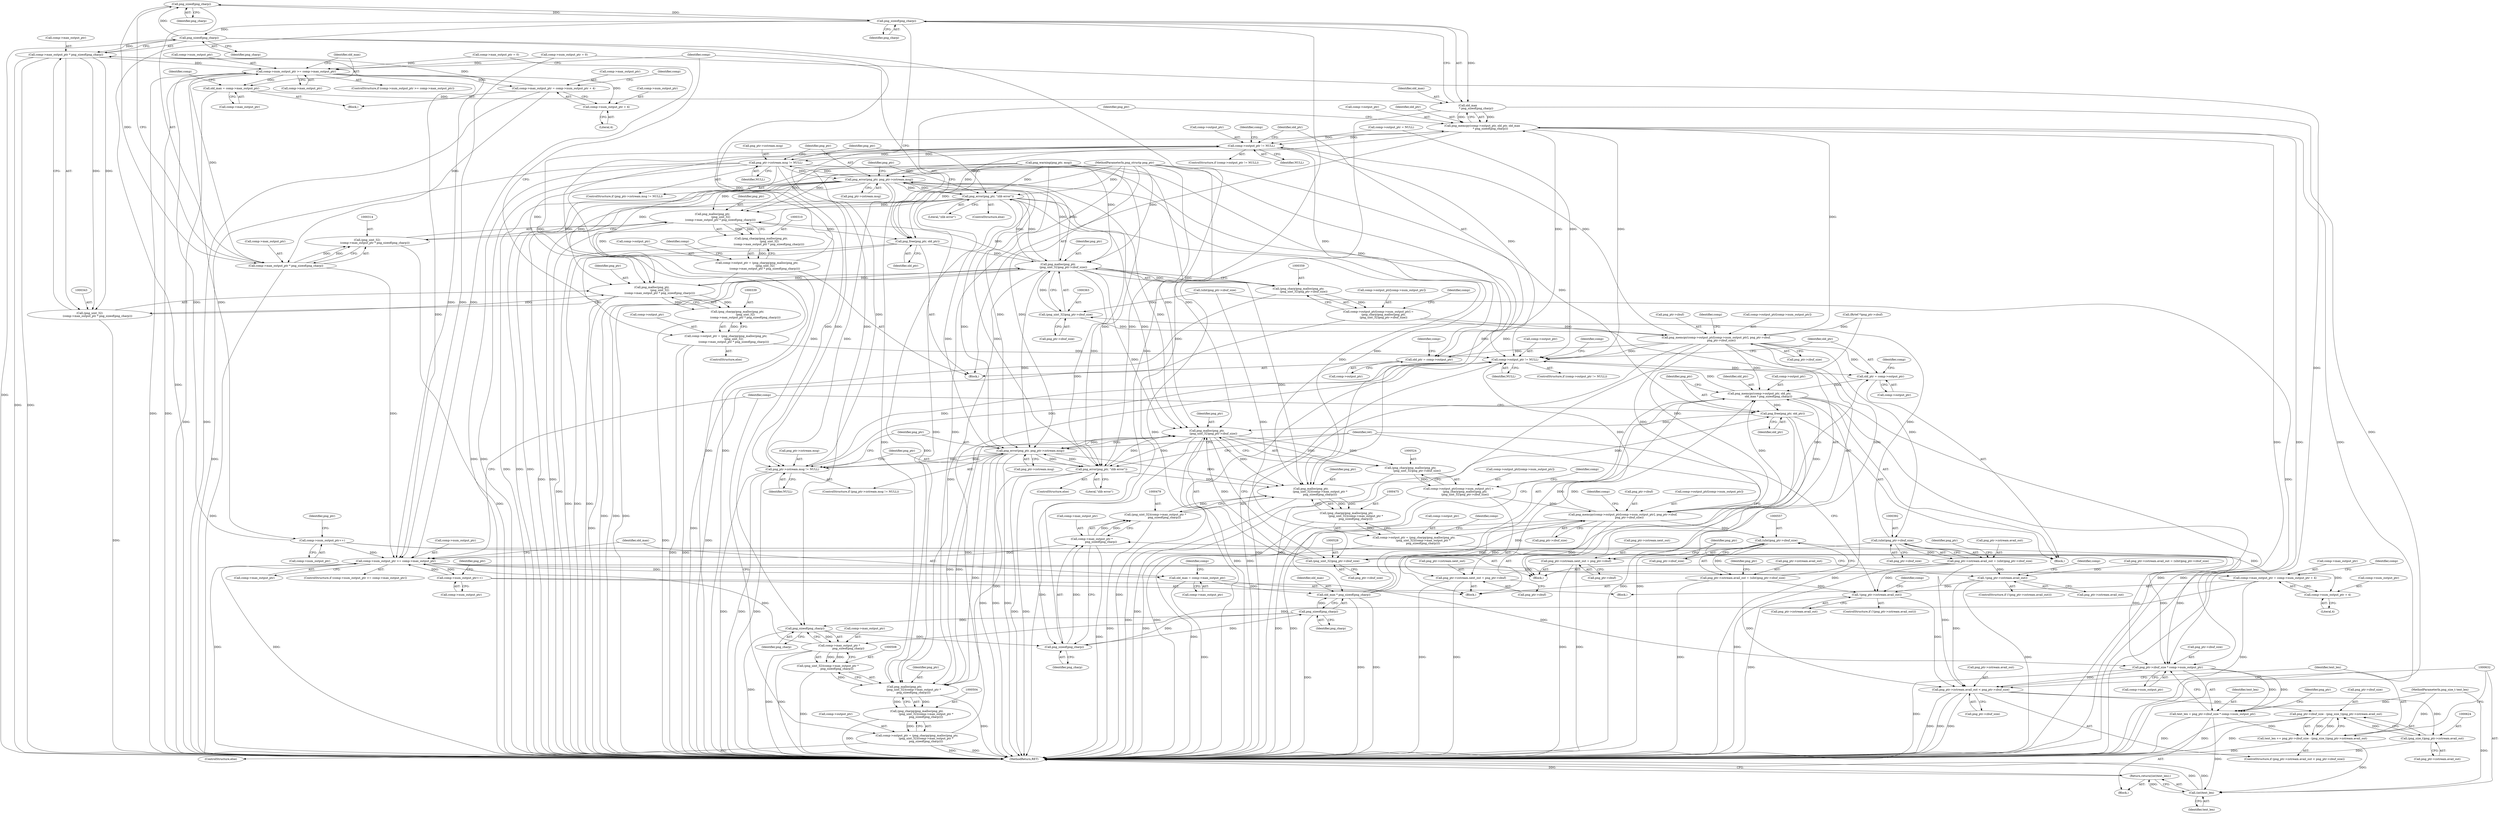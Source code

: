 digraph "0_Chrome_7f3d85b096f66870a15b37c2f40b219b2e292693_30@API" {
"1000319" [label="(Call,png_sizeof(png_charp))"];
"1000348" [label="(Call,png_sizeof(png_charp))"];
"1000328" [label="(Call,png_sizeof(png_charp))"];
"1000319" [label="(Call,png_sizeof(png_charp))"];
"1000315" [label="(Call,comp->max_output_ptr * png_sizeof(png_charp))"];
"1000269" [label="(Call,comp->num_output_ptr >= comp->max_output_ptr)"];
"1000278" [label="(Call,old_max = comp->max_output_ptr)"];
"1000326" [label="(Call,old_max\n                   * png_sizeof(png_charp))"];
"1000321" [label="(Call,png_memcpy(comp->output_ptr, old_ptr, old_max\n                   * png_sizeof(png_charp)))"];
"1000293" [label="(Call,comp->output_ptr != NULL)"];
"1000242" [label="(Call,png_ptr->zstream.msg != NULL)"];
"1000249" [label="(Call,png_error(png_ptr, png_ptr->zstream.msg))"];
"1000257" [label="(Call,png_error(png_ptr, \"zlib error\"))"];
"1000311" [label="(Call,png_malloc(png_ptr,\n                   (png_uint_32)\n                  (comp->max_output_ptr * png_sizeof(png_charp))))"];
"1000309" [label="(Call,(png_charpp)png_malloc(png_ptr,\n                   (png_uint_32)\n                  (comp->max_output_ptr * png_sizeof(png_charp))))"];
"1000305" [label="(Call,comp->output_ptr = (png_charpp)png_malloc(png_ptr,\n                   (png_uint_32)\n                  (comp->max_output_ptr * png_sizeof(png_charp))))"];
"1000330" [label="(Call,png_free(png_ptr, old_ptr))"];
"1000360" [label="(Call,png_malloc(png_ptr,\n            (png_uint_32)png_ptr->zbuf_size))"];
"1000340" [label="(Call,png_malloc(png_ptr,\n                  (png_uint_32)\n                  (comp->max_output_ptr * png_sizeof(png_charp))))"];
"1000338" [label="(Call,(png_charpp)png_malloc(png_ptr,\n                  (png_uint_32)\n                  (comp->max_output_ptr * png_sizeof(png_charp))))"];
"1000334" [label="(Call,comp->output_ptr = (png_charpp)png_malloc(png_ptr,\n                  (png_uint_32)\n                  (comp->max_output_ptr * png_sizeof(png_charp))))"];
"1000458" [label="(Call,comp->output_ptr != NULL)"];
"1000465" [label="(Call,old_ptr = comp->output_ptr)"];
"1000486" [label="(Call,png_memcpy(comp->output_ptr, old_ptr,\n                     old_max * png_sizeof(png_charp)))"];
"1000495" [label="(Call,png_free(png_ptr, old_ptr))"];
"1000525" [label="(Call,png_malloc(png_ptr,\n               (png_uint_32)png_ptr->zbuf_size))"];
"1000476" [label="(Call,png_malloc(png_ptr,\n                     (png_uint_32)(comp->max_output_ptr *\n                     png_sizeof(png_charp))))"];
"1000474" [label="(Call,(png_charpp)png_malloc(png_ptr,\n                     (png_uint_32)(comp->max_output_ptr *\n                     png_sizeof(png_charp))))"];
"1000470" [label="(Call,comp->output_ptr = (png_charpp)png_malloc(png_ptr,\n                     (png_uint_32)(comp->max_output_ptr *\n                     png_sizeof(png_charp))))"];
"1000505" [label="(Call,png_malloc(png_ptr,\n                     (png_uint_32)(comp->max_output_ptr *\n                     png_sizeof(png_charp))))"];
"1000503" [label="(Call,(png_charpp)png_malloc(png_ptr,\n                     (png_uint_32)(comp->max_output_ptr *\n                     png_sizeof(png_charp))))"];
"1000499" [label="(Call,comp->output_ptr = (png_charpp)png_malloc(png_ptr,\n                     (png_uint_32)(comp->max_output_ptr *\n                     png_sizeof(png_charp))))"];
"1000523" [label="(Call,(png_charp)png_malloc(png_ptr,\n               (png_uint_32)png_ptr->zbuf_size))"];
"1000515" [label="(Call,comp->output_ptr[comp->num_output_ptr] =\n               (png_charp)png_malloc(png_ptr,\n               (png_uint_32)png_ptr->zbuf_size))"];
"1000532" [label="(Call,png_memcpy(comp->output_ptr[comp->num_output_ptr], png_ptr->zbuf,\n               png_ptr->zbuf_size))"];
"1000556" [label="(Call,(uInt)png_ptr->zbuf_size)"];
"1000527" [label="(Call,(png_uint_32)png_ptr->zbuf_size)"];
"1000550" [label="(Call,png_ptr->zstream.avail_out = (uInt)png_ptr->zbuf_size)"];
"1000426" [label="(Call,!(png_ptr->zstream.avail_out))"];
"1000608" [label="(Call,png_ptr->zstream.avail_out < png_ptr->zbuf_size)"];
"1000619" [label="(Call,png_ptr->zbuf_size - (png_size_t)png_ptr->zstream.avail_out)"];
"1000617" [label="(Call,text_len += png_ptr->zbuf_size - (png_size_t)png_ptr->zstream.avail_out)"];
"1000631" [label="(Call,(int)text_len)"];
"1000630" [label="(Return,return((int)text_len);)"];
"1000623" [label="(Call,(png_size_t)png_ptr->zstream.avail_out)"];
"1000600" [label="(Call,png_ptr->zbuf_size * comp->num_output_ptr)"];
"1000598" [label="(Call,text_len = png_ptr->zbuf_size * comp->num_output_ptr)"];
"1000561" [label="(Call,png_ptr->zstream.next_out = png_ptr->zbuf)"];
"1000584" [label="(Call,png_error(png_ptr, png_ptr->zstream.msg))"];
"1000577" [label="(Call,png_ptr->zstream.msg != NULL)"];
"1000592" [label="(Call,png_error(png_ptr, \"zlib error\"))"];
"1000358" [label="(Call,(png_charp)png_malloc(png_ptr,\n            (png_uint_32)png_ptr->zbuf_size))"];
"1000350" [label="(Call,comp->output_ptr[comp->num_output_ptr] =\n            (png_charp)png_malloc(png_ptr,\n            (png_uint_32)png_ptr->zbuf_size))"];
"1000367" [label="(Call,png_memcpy(comp->output_ptr[comp->num_output_ptr], png_ptr->zbuf,\n            png_ptr->zbuf_size))"];
"1000300" [label="(Call,old_ptr = comp->output_ptr)"];
"1000391" [label="(Call,(uInt)png_ptr->zbuf_size)"];
"1000362" [label="(Call,(png_uint_32)png_ptr->zbuf_size)"];
"1000385" [label="(Call,png_ptr->zstream.avail_out = (uInt)png_ptr->zbuf_size)"];
"1000261" [label="(Call,!(png_ptr->zstream.avail_out))"];
"1000396" [label="(Call,png_ptr->zstream.next_out = png_ptr->zbuf)"];
"1000283" [label="(Call,comp->max_output_ptr = comp->num_output_ptr + 4)"];
"1000344" [label="(Call,comp->max_output_ptr * png_sizeof(png_charp))"];
"1000342" [label="(Call,(png_uint_32)\n                  (comp->max_output_ptr * png_sizeof(png_charp)))"];
"1000434" [label="(Call,comp->num_output_ptr >= comp->max_output_ptr)"];
"1000443" [label="(Call,old_max = comp->max_output_ptr)"];
"1000491" [label="(Call,old_max * png_sizeof(png_charp))"];
"1000448" [label="(Call,comp->max_output_ptr = comp->num_output_ptr + 4)"];
"1000480" [label="(Call,comp->max_output_ptr *\n                     png_sizeof(png_charp))"];
"1000478" [label="(Call,(png_uint_32)(comp->max_output_ptr *\n                     png_sizeof(png_charp)))"];
"1000509" [label="(Call,comp->max_output_ptr *\n                     png_sizeof(png_charp))"];
"1000507" [label="(Call,(png_uint_32)(comp->max_output_ptr *\n                     png_sizeof(png_charp)))"];
"1000452" [label="(Call,comp->num_output_ptr + 4)"];
"1000546" [label="(Call,comp->num_output_ptr++)"];
"1000287" [label="(Call,comp->num_output_ptr + 4)"];
"1000381" [label="(Call,comp->num_output_ptr++)"];
"1000313" [label="(Call,(png_uint_32)\n                  (comp->max_output_ptr * png_sizeof(png_charp)))"];
"1000484" [label="(Call,png_sizeof(png_charp))"];
"1000493" [label="(Call,png_sizeof(png_charp))"];
"1000513" [label="(Call,png_sizeof(png_charp))"];
"1000328" [label="(Call,png_sizeof(png_charp))"];
"1000584" [label="(Call,png_error(png_ptr, png_ptr->zstream.msg))"];
"1000426" [label="(Call,!(png_ptr->zstream.avail_out))"];
"1000436" [label="(Identifier,comp)"];
"1000486" [label="(Call,png_memcpy(comp->output_ptr, old_ptr,\n                     old_max * png_sizeof(png_charp)))"];
"1000443" [label="(Call,old_max = comp->max_output_ptr)"];
"1000341" [label="(Identifier,png_ptr)"];
"1000631" [label="(Call,(int)text_len)"];
"1000331" [label="(Identifier,png_ptr)"];
"1000123" [label="(MethodParameterIn,png_size_t text_len)"];
"1000453" [label="(Call,comp->num_output_ptr)"];
"1000280" [label="(Call,comp->max_output_ptr)"];
"1000487" [label="(Call,comp->output_ptr)"];
"1000611" [label="(Identifier,png_ptr)"];
"1000402" [label="(Call,png_ptr->zbuf)"];
"1000273" [label="(Call,comp->max_output_ptr)"];
"1000329" [label="(Identifier,png_charp)"];
"1000577" [label="(Call,png_ptr->zstream.msg != NULL)"];
"1000532" [label="(Call,png_memcpy(comp->output_ptr[comp->num_output_ptr], png_ptr->zbuf,\n               png_ptr->zbuf_size))"];
"1000276" [label="(Block,)"];
"1000326" [label="(Call,old_max\n                   * png_sizeof(png_charp))"];
"1000294" [label="(Call,comp->output_ptr)"];
"1000284" [label="(Call,comp->max_output_ptr)"];
"1000427" [label="(Call,png_ptr->zstream.avail_out)"];
"1000494" [label="(Identifier,png_charp)"];
"1000480" [label="(Call,comp->max_output_ptr *\n                     png_sizeof(png_charp))"];
"1000601" [label="(Call,png_ptr->zbuf_size)"];
"1000490" [label="(Identifier,old_ptr)"];
"1000381" [label="(Call,comp->num_output_ptr++)"];
"1000562" [label="(Call,png_ptr->zstream.next_out)"];
"1000260" [label="(ControlStructure,if (!(png_ptr->zstream.avail_out)))"];
"1000586" [label="(Call,png_ptr->zstream.msg)"];
"1000375" [label="(Call,png_ptr->zbuf)"];
"1000133" [label="(Call,comp->max_output_ptr = 0)"];
"1000434" [label="(Call,comp->num_output_ptr >= comp->max_output_ptr)"];
"1000269" [label="(Call,comp->num_output_ptr >= comp->max_output_ptr)"];
"1000550" [label="(Call,png_ptr->zstream.avail_out = (uInt)png_ptr->zbuf_size)"];
"1000358" [label="(Call,(png_charp)png_malloc(png_ptr,\n            (png_uint_32)png_ptr->zbuf_size))"];
"1000547" [label="(Call,comp->num_output_ptr)"];
"1000556" [label="(Call,(uInt)png_ptr->zbuf_size)"];
"1000307" [label="(Identifier,comp)"];
"1000585" [label="(Identifier,png_ptr)"];
"1000353" [label="(Identifier,comp)"];
"1000407" [label="(Identifier,png_ptr)"];
"1000435" [label="(Call,comp->num_output_ptr)"];
"1000481" [label="(Call,comp->max_output_ptr)"];
"1000291" [label="(Literal,4)"];
"1000258" [label="(Identifier,png_ptr)"];
"1000438" [label="(Call,comp->max_output_ptr)"];
"1000121" [label="(MethodParameterIn,png_structp png_ptr)"];
"1000460" [label="(Identifier,comp)"];
"1000210" [label="(Call,(uInt)png_ptr->zbuf_size)"];
"1000576" [label="(ControlStructure,if (png_ptr->zstream.msg != NULL))"];
"1000348" [label="(Call,png_sizeof(png_charp))"];
"1000564" [label="(Identifier,png_ptr)"];
"1000204" [label="(Call,png_ptr->zstream.avail_out = (uInt)png_ptr->zbuf_size)"];
"1000609" [label="(Call,png_ptr->zstream.avail_out)"];
"1000271" [label="(Identifier,comp)"];
"1000598" [label="(Call,text_len = png_ptr->zbuf_size * comp->num_output_ptr)"];
"1000546" [label="(Call,comp->num_output_ptr++)"];
"1000302" [label="(Call,comp->output_ptr)"];
"1000458" [label="(Call,comp->output_ptr != NULL)"];
"1000386" [label="(Call,png_ptr->zstream.avail_out)"];
"1000496" [label="(Identifier,png_ptr)"];
"1000501" [label="(Identifier,comp)"];
"1000513" [label="(Call,png_sizeof(png_charp))"];
"1000338" [label="(Call,(png_charpp)png_malloc(png_ptr,\n                  (png_uint_32)\n                  (comp->max_output_ptr * png_sizeof(png_charp))))"];
"1000385" [label="(Call,png_ptr->zstream.avail_out = (uInt)png_ptr->zbuf_size)"];
"1000510" [label="(Call,comp->max_output_ptr)"];
"1000300" [label="(Call,old_ptr = comp->output_ptr)"];
"1000445" [label="(Call,comp->max_output_ptr)"];
"1000456" [label="(Literal,4)"];
"1000279" [label="(Identifier,old_max)"];
"1000449" [label="(Call,comp->max_output_ptr)"];
"1000543" [label="(Call,png_ptr->zbuf_size)"];
"1000248" [label="(Identifier,NULL)"];
"1000261" [label="(Call,!(png_ptr->zstream.avail_out))"];
"1000287" [label="(Call,comp->num_output_ptr + 4)"];
"1000309" [label="(Call,(png_charpp)png_malloc(png_ptr,\n                   (png_uint_32)\n                  (comp->max_output_ptr * png_sizeof(png_charp))))"];
"1000342" [label="(Call,(png_uint_32)\n                  (comp->max_output_ptr * png_sizeof(png_charp)))"];
"1000465" [label="(Call,old_ptr = comp->output_ptr)"];
"1000515" [label="(Call,comp->output_ptr[comp->num_output_ptr] =\n               (png_charp)png_malloc(png_ptr,\n               (png_uint_32)png_ptr->zbuf_size))"];
"1000361" [label="(Identifier,png_ptr)"];
"1000623" [label="(Call,(png_size_t)png_ptr->zstream.avail_out)"];
"1000593" [label="(Identifier,png_ptr)"];
"1000459" [label="(Call,comp->output_ptr)"];
"1000270" [label="(Call,comp->num_output_ptr)"];
"1000467" [label="(Call,comp->output_ptr)"];
"1000242" [label="(Call,png_ptr->zstream.msg != NULL)"];
"1000298" [label="(Block,)"];
"1000450" [label="(Identifier,comp)"];
"1000391" [label="(Call,(uInt)png_ptr->zbuf_size)"];
"1000315" [label="(Call,comp->max_output_ptr * png_sizeof(png_charp))"];
"1000578" [label="(Call,png_ptr->zstream.msg)"];
"1000548" [label="(Identifier,comp)"];
"1000241" [label="(ControlStructure,if (png_ptr->zstream.msg != NULL))"];
"1000499" [label="(Call,comp->output_ptr = (png_charpp)png_malloc(png_ptr,\n                     (png_uint_32)(comp->max_output_ptr *\n                     png_sizeof(png_charp))))"];
"1000561" [label="(Call,png_ptr->zstream.next_out = png_ptr->zbuf)"];
"1000334" [label="(Call,comp->output_ptr = (png_charpp)png_malloc(png_ptr,\n                  (png_uint_32)\n                  (comp->max_output_ptr * png_sizeof(png_charp))))"];
"1000306" [label="(Call,comp->output_ptr)"];
"1000463" [label="(Block,)"];
"1000553" [label="(Identifier,png_ptr)"];
"1000351" [label="(Call,comp->output_ptr[comp->num_output_ptr])"];
"1000484" [label="(Call,png_sizeof(png_charp))"];
"1000251" [label="(Call,png_ptr->zstream.msg)"];
"1000350" [label="(Call,comp->output_ptr[comp->num_output_ptr] =\n            (png_charp)png_malloc(png_ptr,\n            (png_uint_32)png_ptr->zbuf_size))"];
"1000126" [label="(Block,)"];
"1000425" [label="(ControlStructure,if (!(png_ptr->zstream.avail_out)))"];
"1000516" [label="(Call,comp->output_ptr[comp->num_output_ptr])"];
"1000591" [label="(ControlStructure,else)"];
"1000321" [label="(Call,png_memcpy(comp->output_ptr, old_ptr, old_max\n                   * png_sizeof(png_charp)))"];
"1000360" [label="(Call,png_malloc(png_ptr,\n            (png_uint_32)png_ptr->zbuf_size))"];
"1000340" [label="(Call,png_malloc(png_ptr,\n                  (png_uint_32)\n                  (comp->max_output_ptr * png_sizeof(png_charp))))"];
"1000323" [label="(Identifier,comp)"];
"1000457" [label="(ControlStructure,if (comp->output_ptr != NULL))"];
"1000267" [label="(Block,)"];
"1000540" [label="(Call,png_ptr->zbuf)"];
"1000345" [label="(Call,comp->max_output_ptr)"];
"1000485" [label="(Identifier,png_charp)"];
"1000462" [label="(Identifier,NULL)"];
"1000583" [label="(Identifier,NULL)"];
"1000288" [label="(Call,comp->num_output_ptr)"];
"1000514" [label="(Identifier,png_charp)"];
"1000558" [label="(Call,png_ptr->zbuf_size)"];
"1000344" [label="(Call,comp->max_output_ptr * png_sizeof(png_charp))"];
"1000633" [label="(Identifier,text_len)"];
"1000625" [label="(Call,png_ptr->zstream.avail_out)"];
"1000349" [label="(Identifier,png_charp)"];
"1000322" [label="(Call,comp->output_ptr)"];
"1000498" [label="(ControlStructure,else)"];
"1000312" [label="(Identifier,png_ptr)"];
"1000444" [label="(Identifier,old_max)"];
"1000335" [label="(Call,comp->output_ptr)"];
"1000397" [label="(Call,png_ptr->zstream.next_out)"];
"1000471" [label="(Call,comp->output_ptr)"];
"1000295" [label="(Identifier,comp)"];
"1000268" [label="(ControlStructure,if (comp->num_output_ptr >= comp->max_output_ptr))"];
"1000383" [label="(Identifier,comp)"];
"1000500" [label="(Call,comp->output_ptr)"];
"1000316" [label="(Call,comp->max_output_ptr)"];
"1000278" [label="(Call,old_max = comp->max_output_ptr)"];
"1000327" [label="(Identifier,old_max)"];
"1000325" [label="(Identifier,old_ptr)"];
"1000257" [label="(Call,png_error(png_ptr, \"zlib error\"))"];
"1000607" [label="(ControlStructure,if (png_ptr->zstream.avail_out < png_ptr->zbuf_size))"];
"1000393" [label="(Call,png_ptr->zbuf_size)"];
"1000388" [label="(Identifier,png_ptr)"];
"1000526" [label="(Identifier,png_ptr)"];
"1000333" [label="(ControlStructure,else)"];
"1000399" [label="(Identifier,png_ptr)"];
"1000259" [label="(Literal,\"zlib error\")"];
"1000630" [label="(Return,return((int)text_len);)"];
"1000472" [label="(Identifier,comp)"];
"1000283" [label="(Call,comp->max_output_ptr = comp->num_output_ptr + 4)"];
"1000474" [label="(Call,(png_charpp)png_malloc(png_ptr,\n                     (png_uint_32)(comp->max_output_ptr *\n                     png_sizeof(png_charp))))"];
"1000301" [label="(Identifier,old_ptr)"];
"1000183" [label="(Call,png_warning(png_ptr, msg))"];
"1000293" [label="(Call,comp->output_ptr != NULL)"];
"1000527" [label="(Call,(png_uint_32)png_ptr->zbuf_size)"];
"1000466" [label="(Identifier,old_ptr)"];
"1000617" [label="(Call,text_len += png_ptr->zbuf_size - (png_size_t)png_ptr->zstream.avail_out)"];
"1000319" [label="(Call,png_sizeof(png_charp))"];
"1000620" [label="(Call,png_ptr->zbuf_size)"];
"1000599" [label="(Identifier,text_len)"];
"1000378" [label="(Call,png_ptr->zbuf_size)"];
"1000533" [label="(Call,comp->output_ptr[comp->num_output_ptr])"];
"1000433" [label="(ControlStructure,if (comp->num_output_ptr >= comp->max_output_ptr))"];
"1000332" [label="(Identifier,old_ptr)"];
"1000529" [label="(Call,png_ptr->zbuf_size)"];
"1000506" [label="(Identifier,png_ptr)"];
"1000311" [label="(Call,png_malloc(png_ptr,\n                   (png_uint_32)\n                  (comp->max_output_ptr * png_sizeof(png_charp))))"];
"1000221" [label="(Call,(Bytef *)png_ptr->zbuf)"];
"1000285" [label="(Identifier,comp)"];
"1000262" [label="(Call,png_ptr->zstream.avail_out)"];
"1000382" [label="(Call,comp->num_output_ptr)"];
"1000492" [label="(Identifier,old_max)"];
"1000249" [label="(Call,png_error(png_ptr, png_ptr->zstream.msg))"];
"1000505" [label="(Call,png_malloc(png_ptr,\n                     (png_uint_32)(comp->max_output_ptr *\n                     png_sizeof(png_charp))))"];
"1000523" [label="(Call,(png_charp)png_malloc(png_ptr,\n               (png_uint_32)png_ptr->zbuf_size))"];
"1000594" [label="(Literal,\"zlib error\")"];
"1000330" [label="(Call,png_free(png_ptr, old_ptr))"];
"1000256" [label="(ControlStructure,else)"];
"1000600" [label="(Call,png_ptr->zbuf_size * comp->num_output_ptr)"];
"1000370" [label="(Identifier,comp)"];
"1000477" [label="(Identifier,png_ptr)"];
"1000476" [label="(Call,png_malloc(png_ptr,\n                     (png_uint_32)(comp->max_output_ptr *\n                     png_sizeof(png_charp))))"];
"1000535" [label="(Identifier,comp)"];
"1000313" [label="(Call,(png_uint_32)\n                  (comp->max_output_ptr * png_sizeof(png_charp)))"];
"1000336" [label="(Identifier,comp)"];
"1000495" [label="(Call,png_free(png_ptr, old_ptr))"];
"1000441" [label="(Block,)"];
"1000619" [label="(Call,png_ptr->zbuf_size - (png_size_t)png_ptr->zstream.avail_out)"];
"1000491" [label="(Call,old_max * png_sizeof(png_charp))"];
"1000518" [label="(Identifier,comp)"];
"1000551" [label="(Call,png_ptr->zstream.avail_out)"];
"1000608" [label="(Call,png_ptr->zstream.avail_out < png_ptr->zbuf_size)"];
"1000493" [label="(Call,png_sizeof(png_charp))"];
"1000396" [label="(Call,png_ptr->zstream.next_out = png_ptr->zbuf)"];
"1000367" [label="(Call,png_memcpy(comp->output_ptr[comp->num_output_ptr], png_ptr->zbuf,\n            png_ptr->zbuf_size))"];
"1000596" [label="(Identifier,ret)"];
"1000470" [label="(Call,comp->output_ptr = (png_charpp)png_malloc(png_ptr,\n                     (png_uint_32)(comp->max_output_ptr *\n                     png_sizeof(png_charp))))"];
"1000567" [label="(Call,png_ptr->zbuf)"];
"1000488" [label="(Identifier,comp)"];
"1000243" [label="(Call,png_ptr->zstream.msg)"];
"1000509" [label="(Call,comp->max_output_ptr *\n                     png_sizeof(png_charp))"];
"1000497" [label="(Identifier,old_ptr)"];
"1000618" [label="(Identifier,text_len)"];
"1000448" [label="(Call,comp->max_output_ptr = comp->num_output_ptr + 4)"];
"1000264" [label="(Identifier,png_ptr)"];
"1000432" [label="(Block,)"];
"1000368" [label="(Call,comp->output_ptr[comp->num_output_ptr])"];
"1000452" [label="(Call,comp->num_output_ptr + 4)"];
"1000634" [label="(MethodReturn,RET)"];
"1000292" [label="(ControlStructure,if (comp->output_ptr != NULL))"];
"1000364" [label="(Call,png_ptr->zbuf_size)"];
"1000320" [label="(Identifier,png_charp)"];
"1000478" [label="(Call,(png_uint_32)(comp->max_output_ptr *\n                     png_sizeof(png_charp)))"];
"1000297" [label="(Identifier,NULL)"];
"1000138" [label="(Call,comp->output_ptr = NULL)"];
"1000525" [label="(Call,png_malloc(png_ptr,\n               (png_uint_32)png_ptr->zbuf_size))"];
"1000362" [label="(Call,(png_uint_32)png_ptr->zbuf_size)"];
"1000507" [label="(Call,(png_uint_32)(comp->max_output_ptr *\n                     png_sizeof(png_charp)))"];
"1000250" [label="(Identifier,png_ptr)"];
"1000592" [label="(Call,png_error(png_ptr, \"zlib error\"))"];
"1000503" [label="(Call,(png_charpp)png_malloc(png_ptr,\n                     (png_uint_32)(comp->max_output_ptr *\n                     png_sizeof(png_charp))))"];
"1000305" [label="(Call,comp->output_ptr = (png_charpp)png_malloc(png_ptr,\n                   (png_uint_32)\n                  (comp->max_output_ptr * png_sizeof(png_charp))))"];
"1000614" [label="(Call,png_ptr->zbuf_size)"];
"1000604" [label="(Call,comp->num_output_ptr)"];
"1000128" [label="(Call,comp->num_output_ptr = 0)"];
"1000319" -> "1000315"  [label="AST: "];
"1000319" -> "1000320"  [label="CFG: "];
"1000320" -> "1000319"  [label="AST: "];
"1000315" -> "1000319"  [label="CFG: "];
"1000319" -> "1000315"  [label="DDG: "];
"1000348" -> "1000319"  [label="DDG: "];
"1000328" -> "1000319"  [label="DDG: "];
"1000319" -> "1000328"  [label="DDG: "];
"1000348" -> "1000344"  [label="AST: "];
"1000348" -> "1000349"  [label="CFG: "];
"1000349" -> "1000348"  [label="AST: "];
"1000344" -> "1000348"  [label="CFG: "];
"1000348" -> "1000634"  [label="DDG: "];
"1000348" -> "1000344"  [label="DDG: "];
"1000328" -> "1000348"  [label="DDG: "];
"1000348" -> "1000484"  [label="DDG: "];
"1000348" -> "1000513"  [label="DDG: "];
"1000328" -> "1000326"  [label="AST: "];
"1000328" -> "1000329"  [label="CFG: "];
"1000329" -> "1000328"  [label="AST: "];
"1000326" -> "1000328"  [label="CFG: "];
"1000328" -> "1000634"  [label="DDG: "];
"1000328" -> "1000326"  [label="DDG: "];
"1000328" -> "1000484"  [label="DDG: "];
"1000328" -> "1000513"  [label="DDG: "];
"1000315" -> "1000313"  [label="AST: "];
"1000316" -> "1000315"  [label="AST: "];
"1000313" -> "1000315"  [label="CFG: "];
"1000315" -> "1000634"  [label="DDG: "];
"1000315" -> "1000269"  [label="DDG: "];
"1000315" -> "1000313"  [label="DDG: "];
"1000315" -> "1000313"  [label="DDG: "];
"1000283" -> "1000315"  [label="DDG: "];
"1000315" -> "1000434"  [label="DDG: "];
"1000269" -> "1000268"  [label="AST: "];
"1000269" -> "1000273"  [label="CFG: "];
"1000270" -> "1000269"  [label="AST: "];
"1000273" -> "1000269"  [label="AST: "];
"1000279" -> "1000269"  [label="CFG: "];
"1000353" -> "1000269"  [label="CFG: "];
"1000269" -> "1000634"  [label="DDG: "];
"1000269" -> "1000634"  [label="DDG: "];
"1000128" -> "1000269"  [label="DDG: "];
"1000381" -> "1000269"  [label="DDG: "];
"1000133" -> "1000269"  [label="DDG: "];
"1000344" -> "1000269"  [label="DDG: "];
"1000269" -> "1000278"  [label="DDG: "];
"1000269" -> "1000283"  [label="DDG: "];
"1000269" -> "1000287"  [label="DDG: "];
"1000269" -> "1000381"  [label="DDG: "];
"1000269" -> "1000434"  [label="DDG: "];
"1000278" -> "1000276"  [label="AST: "];
"1000278" -> "1000280"  [label="CFG: "];
"1000279" -> "1000278"  [label="AST: "];
"1000280" -> "1000278"  [label="AST: "];
"1000285" -> "1000278"  [label="CFG: "];
"1000278" -> "1000634"  [label="DDG: "];
"1000278" -> "1000326"  [label="DDG: "];
"1000326" -> "1000321"  [label="AST: "];
"1000327" -> "1000326"  [label="AST: "];
"1000321" -> "1000326"  [label="CFG: "];
"1000326" -> "1000634"  [label="DDG: "];
"1000326" -> "1000634"  [label="DDG: "];
"1000326" -> "1000321"  [label="DDG: "];
"1000326" -> "1000321"  [label="DDG: "];
"1000321" -> "1000298"  [label="AST: "];
"1000322" -> "1000321"  [label="AST: "];
"1000325" -> "1000321"  [label="AST: "];
"1000331" -> "1000321"  [label="CFG: "];
"1000321" -> "1000634"  [label="DDG: "];
"1000321" -> "1000634"  [label="DDG: "];
"1000321" -> "1000634"  [label="DDG: "];
"1000321" -> "1000293"  [label="DDG: "];
"1000367" -> "1000321"  [label="DDG: "];
"1000305" -> "1000321"  [label="DDG: "];
"1000300" -> "1000321"  [label="DDG: "];
"1000321" -> "1000330"  [label="DDG: "];
"1000321" -> "1000458"  [label="DDG: "];
"1000293" -> "1000292"  [label="AST: "];
"1000293" -> "1000297"  [label="CFG: "];
"1000294" -> "1000293"  [label="AST: "];
"1000297" -> "1000293"  [label="AST: "];
"1000301" -> "1000293"  [label="CFG: "];
"1000336" -> "1000293"  [label="CFG: "];
"1000293" -> "1000634"  [label="DDG: "];
"1000293" -> "1000634"  [label="DDG: "];
"1000293" -> "1000242"  [label="DDG: "];
"1000138" -> "1000293"  [label="DDG: "];
"1000367" -> "1000293"  [label="DDG: "];
"1000334" -> "1000293"  [label="DDG: "];
"1000242" -> "1000293"  [label="DDG: "];
"1000293" -> "1000300"  [label="DDG: "];
"1000293" -> "1000458"  [label="DDG: "];
"1000293" -> "1000577"  [label="DDG: "];
"1000242" -> "1000241"  [label="AST: "];
"1000242" -> "1000248"  [label="CFG: "];
"1000243" -> "1000242"  [label="AST: "];
"1000248" -> "1000242"  [label="AST: "];
"1000250" -> "1000242"  [label="CFG: "];
"1000258" -> "1000242"  [label="CFG: "];
"1000242" -> "1000634"  [label="DDG: "];
"1000242" -> "1000634"  [label="DDG: "];
"1000242" -> "1000634"  [label="DDG: "];
"1000249" -> "1000242"  [label="DDG: "];
"1000242" -> "1000249"  [label="DDG: "];
"1000242" -> "1000458"  [label="DDG: "];
"1000242" -> "1000577"  [label="DDG: "];
"1000242" -> "1000577"  [label="DDG: "];
"1000249" -> "1000241"  [label="AST: "];
"1000249" -> "1000251"  [label="CFG: "];
"1000250" -> "1000249"  [label="AST: "];
"1000251" -> "1000249"  [label="AST: "];
"1000264" -> "1000249"  [label="CFG: "];
"1000249" -> "1000634"  [label="DDG: "];
"1000249" -> "1000634"  [label="DDG: "];
"1000249" -> "1000634"  [label="DDG: "];
"1000360" -> "1000249"  [label="DDG: "];
"1000183" -> "1000249"  [label="DDG: "];
"1000257" -> "1000249"  [label="DDG: "];
"1000121" -> "1000249"  [label="DDG: "];
"1000249" -> "1000257"  [label="DDG: "];
"1000249" -> "1000311"  [label="DDG: "];
"1000249" -> "1000340"  [label="DDG: "];
"1000249" -> "1000360"  [label="DDG: "];
"1000249" -> "1000476"  [label="DDG: "];
"1000249" -> "1000505"  [label="DDG: "];
"1000249" -> "1000525"  [label="DDG: "];
"1000249" -> "1000577"  [label="DDG: "];
"1000249" -> "1000584"  [label="DDG: "];
"1000249" -> "1000592"  [label="DDG: "];
"1000257" -> "1000256"  [label="AST: "];
"1000257" -> "1000259"  [label="CFG: "];
"1000258" -> "1000257"  [label="AST: "];
"1000259" -> "1000257"  [label="AST: "];
"1000264" -> "1000257"  [label="CFG: "];
"1000257" -> "1000634"  [label="DDG: "];
"1000257" -> "1000634"  [label="DDG: "];
"1000360" -> "1000257"  [label="DDG: "];
"1000183" -> "1000257"  [label="DDG: "];
"1000121" -> "1000257"  [label="DDG: "];
"1000257" -> "1000311"  [label="DDG: "];
"1000257" -> "1000340"  [label="DDG: "];
"1000257" -> "1000360"  [label="DDG: "];
"1000257" -> "1000476"  [label="DDG: "];
"1000257" -> "1000505"  [label="DDG: "];
"1000257" -> "1000525"  [label="DDG: "];
"1000257" -> "1000584"  [label="DDG: "];
"1000257" -> "1000592"  [label="DDG: "];
"1000311" -> "1000309"  [label="AST: "];
"1000311" -> "1000313"  [label="CFG: "];
"1000312" -> "1000311"  [label="AST: "];
"1000313" -> "1000311"  [label="AST: "];
"1000309" -> "1000311"  [label="CFG: "];
"1000311" -> "1000634"  [label="DDG: "];
"1000311" -> "1000309"  [label="DDG: "];
"1000311" -> "1000309"  [label="DDG: "];
"1000360" -> "1000311"  [label="DDG: "];
"1000183" -> "1000311"  [label="DDG: "];
"1000121" -> "1000311"  [label="DDG: "];
"1000313" -> "1000311"  [label="DDG: "];
"1000311" -> "1000330"  [label="DDG: "];
"1000309" -> "1000305"  [label="AST: "];
"1000310" -> "1000309"  [label="AST: "];
"1000305" -> "1000309"  [label="CFG: "];
"1000309" -> "1000634"  [label="DDG: "];
"1000309" -> "1000305"  [label="DDG: "];
"1000305" -> "1000298"  [label="AST: "];
"1000306" -> "1000305"  [label="AST: "];
"1000323" -> "1000305"  [label="CFG: "];
"1000305" -> "1000634"  [label="DDG: "];
"1000330" -> "1000298"  [label="AST: "];
"1000330" -> "1000332"  [label="CFG: "];
"1000331" -> "1000330"  [label="AST: "];
"1000332" -> "1000330"  [label="AST: "];
"1000353" -> "1000330"  [label="CFG: "];
"1000330" -> "1000634"  [label="DDG: "];
"1000330" -> "1000634"  [label="DDG: "];
"1000121" -> "1000330"  [label="DDG: "];
"1000330" -> "1000360"  [label="DDG: "];
"1000360" -> "1000358"  [label="AST: "];
"1000360" -> "1000362"  [label="CFG: "];
"1000361" -> "1000360"  [label="AST: "];
"1000362" -> "1000360"  [label="AST: "];
"1000358" -> "1000360"  [label="CFG: "];
"1000360" -> "1000634"  [label="DDG: "];
"1000360" -> "1000634"  [label="DDG: "];
"1000360" -> "1000340"  [label="DDG: "];
"1000360" -> "1000358"  [label="DDG: "];
"1000360" -> "1000358"  [label="DDG: "];
"1000183" -> "1000360"  [label="DDG: "];
"1000340" -> "1000360"  [label="DDG: "];
"1000121" -> "1000360"  [label="DDG: "];
"1000362" -> "1000360"  [label="DDG: "];
"1000360" -> "1000476"  [label="DDG: "];
"1000360" -> "1000505"  [label="DDG: "];
"1000360" -> "1000525"  [label="DDG: "];
"1000360" -> "1000584"  [label="DDG: "];
"1000360" -> "1000592"  [label="DDG: "];
"1000340" -> "1000338"  [label="AST: "];
"1000340" -> "1000342"  [label="CFG: "];
"1000341" -> "1000340"  [label="AST: "];
"1000342" -> "1000340"  [label="AST: "];
"1000338" -> "1000340"  [label="CFG: "];
"1000340" -> "1000634"  [label="DDG: "];
"1000340" -> "1000338"  [label="DDG: "];
"1000340" -> "1000338"  [label="DDG: "];
"1000183" -> "1000340"  [label="DDG: "];
"1000121" -> "1000340"  [label="DDG: "];
"1000342" -> "1000340"  [label="DDG: "];
"1000338" -> "1000334"  [label="AST: "];
"1000339" -> "1000338"  [label="AST: "];
"1000334" -> "1000338"  [label="CFG: "];
"1000338" -> "1000634"  [label="DDG: "];
"1000338" -> "1000334"  [label="DDG: "];
"1000334" -> "1000333"  [label="AST: "];
"1000335" -> "1000334"  [label="AST: "];
"1000353" -> "1000334"  [label="CFG: "];
"1000334" -> "1000634"  [label="DDG: "];
"1000334" -> "1000634"  [label="DDG: "];
"1000334" -> "1000458"  [label="DDG: "];
"1000458" -> "1000457"  [label="AST: "];
"1000458" -> "1000462"  [label="CFG: "];
"1000459" -> "1000458"  [label="AST: "];
"1000462" -> "1000458"  [label="AST: "];
"1000466" -> "1000458"  [label="CFG: "];
"1000501" -> "1000458"  [label="CFG: "];
"1000458" -> "1000634"  [label="DDG: "];
"1000458" -> "1000634"  [label="DDG: "];
"1000532" -> "1000458"  [label="DDG: "];
"1000138" -> "1000458"  [label="DDG: "];
"1000367" -> "1000458"  [label="DDG: "];
"1000499" -> "1000458"  [label="DDG: "];
"1000486" -> "1000458"  [label="DDG: "];
"1000577" -> "1000458"  [label="DDG: "];
"1000458" -> "1000465"  [label="DDG: "];
"1000458" -> "1000577"  [label="DDG: "];
"1000465" -> "1000463"  [label="AST: "];
"1000465" -> "1000467"  [label="CFG: "];
"1000466" -> "1000465"  [label="AST: "];
"1000467" -> "1000465"  [label="AST: "];
"1000472" -> "1000465"  [label="CFG: "];
"1000532" -> "1000465"  [label="DDG: "];
"1000367" -> "1000465"  [label="DDG: "];
"1000465" -> "1000486"  [label="DDG: "];
"1000486" -> "1000463"  [label="AST: "];
"1000486" -> "1000491"  [label="CFG: "];
"1000487" -> "1000486"  [label="AST: "];
"1000490" -> "1000486"  [label="AST: "];
"1000491" -> "1000486"  [label="AST: "];
"1000496" -> "1000486"  [label="CFG: "];
"1000486" -> "1000634"  [label="DDG: "];
"1000486" -> "1000634"  [label="DDG: "];
"1000486" -> "1000634"  [label="DDG: "];
"1000532" -> "1000486"  [label="DDG: "];
"1000367" -> "1000486"  [label="DDG: "];
"1000470" -> "1000486"  [label="DDG: "];
"1000491" -> "1000486"  [label="DDG: "];
"1000491" -> "1000486"  [label="DDG: "];
"1000486" -> "1000495"  [label="DDG: "];
"1000495" -> "1000463"  [label="AST: "];
"1000495" -> "1000497"  [label="CFG: "];
"1000496" -> "1000495"  [label="AST: "];
"1000497" -> "1000495"  [label="AST: "];
"1000518" -> "1000495"  [label="CFG: "];
"1000495" -> "1000634"  [label="DDG: "];
"1000495" -> "1000634"  [label="DDG: "];
"1000476" -> "1000495"  [label="DDG: "];
"1000121" -> "1000495"  [label="DDG: "];
"1000495" -> "1000525"  [label="DDG: "];
"1000525" -> "1000523"  [label="AST: "];
"1000525" -> "1000527"  [label="CFG: "];
"1000526" -> "1000525"  [label="AST: "];
"1000527" -> "1000525"  [label="AST: "];
"1000523" -> "1000525"  [label="CFG: "];
"1000525" -> "1000634"  [label="DDG: "];
"1000525" -> "1000634"  [label="DDG: "];
"1000525" -> "1000476"  [label="DDG: "];
"1000525" -> "1000505"  [label="DDG: "];
"1000525" -> "1000523"  [label="DDG: "];
"1000525" -> "1000523"  [label="DDG: "];
"1000505" -> "1000525"  [label="DDG: "];
"1000183" -> "1000525"  [label="DDG: "];
"1000592" -> "1000525"  [label="DDG: "];
"1000584" -> "1000525"  [label="DDG: "];
"1000121" -> "1000525"  [label="DDG: "];
"1000527" -> "1000525"  [label="DDG: "];
"1000525" -> "1000584"  [label="DDG: "];
"1000525" -> "1000592"  [label="DDG: "];
"1000476" -> "1000474"  [label="AST: "];
"1000476" -> "1000478"  [label="CFG: "];
"1000477" -> "1000476"  [label="AST: "];
"1000478" -> "1000476"  [label="AST: "];
"1000474" -> "1000476"  [label="CFG: "];
"1000476" -> "1000634"  [label="DDG: "];
"1000476" -> "1000474"  [label="DDG: "];
"1000476" -> "1000474"  [label="DDG: "];
"1000183" -> "1000476"  [label="DDG: "];
"1000592" -> "1000476"  [label="DDG: "];
"1000584" -> "1000476"  [label="DDG: "];
"1000121" -> "1000476"  [label="DDG: "];
"1000478" -> "1000476"  [label="DDG: "];
"1000474" -> "1000470"  [label="AST: "];
"1000475" -> "1000474"  [label="AST: "];
"1000470" -> "1000474"  [label="CFG: "];
"1000474" -> "1000634"  [label="DDG: "];
"1000474" -> "1000470"  [label="DDG: "];
"1000470" -> "1000463"  [label="AST: "];
"1000471" -> "1000470"  [label="AST: "];
"1000488" -> "1000470"  [label="CFG: "];
"1000470" -> "1000634"  [label="DDG: "];
"1000505" -> "1000503"  [label="AST: "];
"1000505" -> "1000507"  [label="CFG: "];
"1000506" -> "1000505"  [label="AST: "];
"1000507" -> "1000505"  [label="AST: "];
"1000503" -> "1000505"  [label="CFG: "];
"1000505" -> "1000634"  [label="DDG: "];
"1000505" -> "1000503"  [label="DDG: "];
"1000505" -> "1000503"  [label="DDG: "];
"1000183" -> "1000505"  [label="DDG: "];
"1000592" -> "1000505"  [label="DDG: "];
"1000584" -> "1000505"  [label="DDG: "];
"1000121" -> "1000505"  [label="DDG: "];
"1000507" -> "1000505"  [label="DDG: "];
"1000503" -> "1000499"  [label="AST: "];
"1000504" -> "1000503"  [label="AST: "];
"1000499" -> "1000503"  [label="CFG: "];
"1000503" -> "1000634"  [label="DDG: "];
"1000503" -> "1000499"  [label="DDG: "];
"1000499" -> "1000498"  [label="AST: "];
"1000500" -> "1000499"  [label="AST: "];
"1000518" -> "1000499"  [label="CFG: "];
"1000499" -> "1000634"  [label="DDG: "];
"1000499" -> "1000634"  [label="DDG: "];
"1000523" -> "1000515"  [label="AST: "];
"1000524" -> "1000523"  [label="AST: "];
"1000515" -> "1000523"  [label="CFG: "];
"1000523" -> "1000634"  [label="DDG: "];
"1000523" -> "1000515"  [label="DDG: "];
"1000515" -> "1000432"  [label="AST: "];
"1000516" -> "1000515"  [label="AST: "];
"1000535" -> "1000515"  [label="CFG: "];
"1000515" -> "1000634"  [label="DDG: "];
"1000515" -> "1000532"  [label="DDG: "];
"1000532" -> "1000432"  [label="AST: "];
"1000532" -> "1000543"  [label="CFG: "];
"1000533" -> "1000532"  [label="AST: "];
"1000540" -> "1000532"  [label="AST: "];
"1000543" -> "1000532"  [label="AST: "];
"1000548" -> "1000532"  [label="CFG: "];
"1000532" -> "1000634"  [label="DDG: "];
"1000532" -> "1000634"  [label="DDG: "];
"1000221" -> "1000532"  [label="DDG: "];
"1000367" -> "1000532"  [label="DDG: "];
"1000527" -> "1000532"  [label="DDG: "];
"1000532" -> "1000556"  [label="DDG: "];
"1000532" -> "1000561"  [label="DDG: "];
"1000556" -> "1000550"  [label="AST: "];
"1000556" -> "1000558"  [label="CFG: "];
"1000557" -> "1000556"  [label="AST: "];
"1000558" -> "1000556"  [label="AST: "];
"1000550" -> "1000556"  [label="CFG: "];
"1000556" -> "1000527"  [label="DDG: "];
"1000556" -> "1000550"  [label="DDG: "];
"1000556" -> "1000600"  [label="DDG: "];
"1000527" -> "1000529"  [label="CFG: "];
"1000528" -> "1000527"  [label="AST: "];
"1000529" -> "1000527"  [label="AST: "];
"1000391" -> "1000527"  [label="DDG: "];
"1000210" -> "1000527"  [label="DDG: "];
"1000550" -> "1000432"  [label="AST: "];
"1000551" -> "1000550"  [label="AST: "];
"1000564" -> "1000550"  [label="CFG: "];
"1000550" -> "1000634"  [label="DDG: "];
"1000550" -> "1000426"  [label="DDG: "];
"1000550" -> "1000608"  [label="DDG: "];
"1000426" -> "1000425"  [label="AST: "];
"1000426" -> "1000427"  [label="CFG: "];
"1000427" -> "1000426"  [label="AST: "];
"1000596" -> "1000426"  [label="CFG: "];
"1000436" -> "1000426"  [label="CFG: "];
"1000426" -> "1000634"  [label="DDG: "];
"1000261" -> "1000426"  [label="DDG: "];
"1000385" -> "1000426"  [label="DDG: "];
"1000426" -> "1000608"  [label="DDG: "];
"1000608" -> "1000607"  [label="AST: "];
"1000608" -> "1000614"  [label="CFG: "];
"1000609" -> "1000608"  [label="AST: "];
"1000614" -> "1000608"  [label="AST: "];
"1000618" -> "1000608"  [label="CFG: "];
"1000632" -> "1000608"  [label="CFG: "];
"1000608" -> "1000634"  [label="DDG: "];
"1000608" -> "1000634"  [label="DDG: "];
"1000608" -> "1000634"  [label="DDG: "];
"1000261" -> "1000608"  [label="DDG: "];
"1000385" -> "1000608"  [label="DDG: "];
"1000600" -> "1000608"  [label="DDG: "];
"1000608" -> "1000619"  [label="DDG: "];
"1000608" -> "1000623"  [label="DDG: "];
"1000619" -> "1000617"  [label="AST: "];
"1000619" -> "1000623"  [label="CFG: "];
"1000620" -> "1000619"  [label="AST: "];
"1000623" -> "1000619"  [label="AST: "];
"1000617" -> "1000619"  [label="CFG: "];
"1000619" -> "1000634"  [label="DDG: "];
"1000619" -> "1000634"  [label="DDG: "];
"1000619" -> "1000617"  [label="DDG: "];
"1000619" -> "1000617"  [label="DDG: "];
"1000623" -> "1000619"  [label="DDG: "];
"1000617" -> "1000607"  [label="AST: "];
"1000618" -> "1000617"  [label="AST: "];
"1000632" -> "1000617"  [label="CFG: "];
"1000617" -> "1000634"  [label="DDG: "];
"1000598" -> "1000617"  [label="DDG: "];
"1000123" -> "1000617"  [label="DDG: "];
"1000617" -> "1000631"  [label="DDG: "];
"1000631" -> "1000630"  [label="AST: "];
"1000631" -> "1000633"  [label="CFG: "];
"1000632" -> "1000631"  [label="AST: "];
"1000633" -> "1000631"  [label="AST: "];
"1000630" -> "1000631"  [label="CFG: "];
"1000631" -> "1000634"  [label="DDG: "];
"1000631" -> "1000634"  [label="DDG: "];
"1000631" -> "1000630"  [label="DDG: "];
"1000598" -> "1000631"  [label="DDG: "];
"1000123" -> "1000631"  [label="DDG: "];
"1000630" -> "1000126"  [label="AST: "];
"1000634" -> "1000630"  [label="CFG: "];
"1000630" -> "1000634"  [label="DDG: "];
"1000623" -> "1000625"  [label="CFG: "];
"1000624" -> "1000623"  [label="AST: "];
"1000625" -> "1000623"  [label="AST: "];
"1000623" -> "1000634"  [label="DDG: "];
"1000600" -> "1000598"  [label="AST: "];
"1000600" -> "1000604"  [label="CFG: "];
"1000601" -> "1000600"  [label="AST: "];
"1000604" -> "1000600"  [label="AST: "];
"1000598" -> "1000600"  [label="CFG: "];
"1000600" -> "1000634"  [label="DDG: "];
"1000600" -> "1000598"  [label="DDG: "];
"1000600" -> "1000598"  [label="DDG: "];
"1000391" -> "1000600"  [label="DDG: "];
"1000210" -> "1000600"  [label="DDG: "];
"1000128" -> "1000600"  [label="DDG: "];
"1000546" -> "1000600"  [label="DDG: "];
"1000381" -> "1000600"  [label="DDG: "];
"1000598" -> "1000126"  [label="AST: "];
"1000599" -> "1000598"  [label="AST: "];
"1000611" -> "1000598"  [label="CFG: "];
"1000598" -> "1000634"  [label="DDG: "];
"1000123" -> "1000598"  [label="DDG: "];
"1000561" -> "1000432"  [label="AST: "];
"1000561" -> "1000567"  [label="CFG: "];
"1000562" -> "1000561"  [label="AST: "];
"1000567" -> "1000561"  [label="AST: "];
"1000596" -> "1000561"  [label="CFG: "];
"1000561" -> "1000634"  [label="DDG: "];
"1000561" -> "1000634"  [label="DDG: "];
"1000584" -> "1000576"  [label="AST: "];
"1000584" -> "1000586"  [label="CFG: "];
"1000585" -> "1000584"  [label="AST: "];
"1000586" -> "1000584"  [label="AST: "];
"1000596" -> "1000584"  [label="CFG: "];
"1000584" -> "1000634"  [label="DDG: "];
"1000584" -> "1000634"  [label="DDG: "];
"1000584" -> "1000634"  [label="DDG: "];
"1000584" -> "1000577"  [label="DDG: "];
"1000183" -> "1000584"  [label="DDG: "];
"1000592" -> "1000584"  [label="DDG: "];
"1000121" -> "1000584"  [label="DDG: "];
"1000577" -> "1000584"  [label="DDG: "];
"1000584" -> "1000592"  [label="DDG: "];
"1000577" -> "1000576"  [label="AST: "];
"1000577" -> "1000583"  [label="CFG: "];
"1000578" -> "1000577"  [label="AST: "];
"1000583" -> "1000577"  [label="AST: "];
"1000585" -> "1000577"  [label="CFG: "];
"1000593" -> "1000577"  [label="CFG: "];
"1000577" -> "1000634"  [label="DDG: "];
"1000577" -> "1000634"  [label="DDG: "];
"1000577" -> "1000634"  [label="DDG: "];
"1000592" -> "1000591"  [label="AST: "];
"1000592" -> "1000594"  [label="CFG: "];
"1000593" -> "1000592"  [label="AST: "];
"1000594" -> "1000592"  [label="AST: "];
"1000596" -> "1000592"  [label="CFG: "];
"1000592" -> "1000634"  [label="DDG: "];
"1000592" -> "1000634"  [label="DDG: "];
"1000183" -> "1000592"  [label="DDG: "];
"1000121" -> "1000592"  [label="DDG: "];
"1000358" -> "1000350"  [label="AST: "];
"1000359" -> "1000358"  [label="AST: "];
"1000350" -> "1000358"  [label="CFG: "];
"1000358" -> "1000634"  [label="DDG: "];
"1000358" -> "1000350"  [label="DDG: "];
"1000350" -> "1000267"  [label="AST: "];
"1000351" -> "1000350"  [label="AST: "];
"1000370" -> "1000350"  [label="CFG: "];
"1000350" -> "1000634"  [label="DDG: "];
"1000350" -> "1000367"  [label="DDG: "];
"1000367" -> "1000267"  [label="AST: "];
"1000367" -> "1000378"  [label="CFG: "];
"1000368" -> "1000367"  [label="AST: "];
"1000375" -> "1000367"  [label="AST: "];
"1000378" -> "1000367"  [label="AST: "];
"1000383" -> "1000367"  [label="CFG: "];
"1000367" -> "1000634"  [label="DDG: "];
"1000367" -> "1000634"  [label="DDG: "];
"1000367" -> "1000300"  [label="DDG: "];
"1000221" -> "1000367"  [label="DDG: "];
"1000362" -> "1000367"  [label="DDG: "];
"1000367" -> "1000391"  [label="DDG: "];
"1000367" -> "1000396"  [label="DDG: "];
"1000300" -> "1000298"  [label="AST: "];
"1000300" -> "1000302"  [label="CFG: "];
"1000301" -> "1000300"  [label="AST: "];
"1000302" -> "1000300"  [label="AST: "];
"1000307" -> "1000300"  [label="CFG: "];
"1000391" -> "1000385"  [label="AST: "];
"1000391" -> "1000393"  [label="CFG: "];
"1000392" -> "1000391"  [label="AST: "];
"1000393" -> "1000391"  [label="AST: "];
"1000385" -> "1000391"  [label="CFG: "];
"1000391" -> "1000362"  [label="DDG: "];
"1000391" -> "1000385"  [label="DDG: "];
"1000362" -> "1000364"  [label="CFG: "];
"1000363" -> "1000362"  [label="AST: "];
"1000364" -> "1000362"  [label="AST: "];
"1000210" -> "1000362"  [label="DDG: "];
"1000385" -> "1000267"  [label="AST: "];
"1000386" -> "1000385"  [label="AST: "];
"1000399" -> "1000385"  [label="CFG: "];
"1000385" -> "1000634"  [label="DDG: "];
"1000385" -> "1000261"  [label="DDG: "];
"1000261" -> "1000260"  [label="AST: "];
"1000261" -> "1000262"  [label="CFG: "];
"1000262" -> "1000261"  [label="AST: "];
"1000407" -> "1000261"  [label="CFG: "];
"1000271" -> "1000261"  [label="CFG: "];
"1000261" -> "1000634"  [label="DDG: "];
"1000204" -> "1000261"  [label="DDG: "];
"1000396" -> "1000267"  [label="AST: "];
"1000396" -> "1000402"  [label="CFG: "];
"1000397" -> "1000396"  [label="AST: "];
"1000402" -> "1000396"  [label="AST: "];
"1000407" -> "1000396"  [label="CFG: "];
"1000396" -> "1000634"  [label="DDG: "];
"1000396" -> "1000634"  [label="DDG: "];
"1000283" -> "1000276"  [label="AST: "];
"1000283" -> "1000287"  [label="CFG: "];
"1000284" -> "1000283"  [label="AST: "];
"1000287" -> "1000283"  [label="AST: "];
"1000295" -> "1000283"  [label="CFG: "];
"1000283" -> "1000634"  [label="DDG: "];
"1000283" -> "1000344"  [label="DDG: "];
"1000344" -> "1000342"  [label="AST: "];
"1000345" -> "1000344"  [label="AST: "];
"1000342" -> "1000344"  [label="CFG: "];
"1000344" -> "1000634"  [label="DDG: "];
"1000344" -> "1000634"  [label="DDG: "];
"1000344" -> "1000342"  [label="DDG: "];
"1000344" -> "1000342"  [label="DDG: "];
"1000344" -> "1000434"  [label="DDG: "];
"1000343" -> "1000342"  [label="AST: "];
"1000342" -> "1000634"  [label="DDG: "];
"1000434" -> "1000433"  [label="AST: "];
"1000434" -> "1000438"  [label="CFG: "];
"1000435" -> "1000434"  [label="AST: "];
"1000438" -> "1000434"  [label="AST: "];
"1000444" -> "1000434"  [label="CFG: "];
"1000518" -> "1000434"  [label="CFG: "];
"1000434" -> "1000634"  [label="DDG: "];
"1000434" -> "1000634"  [label="DDG: "];
"1000128" -> "1000434"  [label="DDG: "];
"1000546" -> "1000434"  [label="DDG: "];
"1000381" -> "1000434"  [label="DDG: "];
"1000133" -> "1000434"  [label="DDG: "];
"1000480" -> "1000434"  [label="DDG: "];
"1000509" -> "1000434"  [label="DDG: "];
"1000434" -> "1000443"  [label="DDG: "];
"1000434" -> "1000448"  [label="DDG: "];
"1000434" -> "1000452"  [label="DDG: "];
"1000434" -> "1000546"  [label="DDG: "];
"1000443" -> "1000441"  [label="AST: "];
"1000443" -> "1000445"  [label="CFG: "];
"1000444" -> "1000443"  [label="AST: "];
"1000445" -> "1000443"  [label="AST: "];
"1000450" -> "1000443"  [label="CFG: "];
"1000443" -> "1000634"  [label="DDG: "];
"1000443" -> "1000491"  [label="DDG: "];
"1000491" -> "1000493"  [label="CFG: "];
"1000492" -> "1000491"  [label="AST: "];
"1000493" -> "1000491"  [label="AST: "];
"1000491" -> "1000634"  [label="DDG: "];
"1000491" -> "1000634"  [label="DDG: "];
"1000493" -> "1000491"  [label="DDG: "];
"1000448" -> "1000441"  [label="AST: "];
"1000448" -> "1000452"  [label="CFG: "];
"1000449" -> "1000448"  [label="AST: "];
"1000452" -> "1000448"  [label="AST: "];
"1000460" -> "1000448"  [label="CFG: "];
"1000448" -> "1000634"  [label="DDG: "];
"1000448" -> "1000480"  [label="DDG: "];
"1000448" -> "1000509"  [label="DDG: "];
"1000480" -> "1000478"  [label="AST: "];
"1000480" -> "1000484"  [label="CFG: "];
"1000481" -> "1000480"  [label="AST: "];
"1000484" -> "1000480"  [label="AST: "];
"1000478" -> "1000480"  [label="CFG: "];
"1000480" -> "1000634"  [label="DDG: "];
"1000480" -> "1000478"  [label="DDG: "];
"1000480" -> "1000478"  [label="DDG: "];
"1000484" -> "1000480"  [label="DDG: "];
"1000479" -> "1000478"  [label="AST: "];
"1000478" -> "1000634"  [label="DDG: "];
"1000509" -> "1000507"  [label="AST: "];
"1000509" -> "1000513"  [label="CFG: "];
"1000510" -> "1000509"  [label="AST: "];
"1000513" -> "1000509"  [label="AST: "];
"1000507" -> "1000509"  [label="CFG: "];
"1000509" -> "1000634"  [label="DDG: "];
"1000509" -> "1000634"  [label="DDG: "];
"1000509" -> "1000507"  [label="DDG: "];
"1000509" -> "1000507"  [label="DDG: "];
"1000513" -> "1000509"  [label="DDG: "];
"1000508" -> "1000507"  [label="AST: "];
"1000507" -> "1000634"  [label="DDG: "];
"1000452" -> "1000456"  [label="CFG: "];
"1000453" -> "1000452"  [label="AST: "];
"1000456" -> "1000452"  [label="AST: "];
"1000546" -> "1000432"  [label="AST: "];
"1000546" -> "1000547"  [label="CFG: "];
"1000547" -> "1000546"  [label="AST: "];
"1000553" -> "1000546"  [label="CFG: "];
"1000287" -> "1000291"  [label="CFG: "];
"1000288" -> "1000287"  [label="AST: "];
"1000291" -> "1000287"  [label="AST: "];
"1000381" -> "1000267"  [label="AST: "];
"1000381" -> "1000382"  [label="CFG: "];
"1000382" -> "1000381"  [label="AST: "];
"1000388" -> "1000381"  [label="CFG: "];
"1000314" -> "1000313"  [label="AST: "];
"1000313" -> "1000634"  [label="DDG: "];
"1000484" -> "1000485"  [label="CFG: "];
"1000485" -> "1000484"  [label="AST: "];
"1000493" -> "1000484"  [label="DDG: "];
"1000513" -> "1000484"  [label="DDG: "];
"1000484" -> "1000493"  [label="DDG: "];
"1000493" -> "1000494"  [label="CFG: "];
"1000494" -> "1000493"  [label="AST: "];
"1000493" -> "1000634"  [label="DDG: "];
"1000493" -> "1000513"  [label="DDG: "];
"1000513" -> "1000514"  [label="CFG: "];
"1000514" -> "1000513"  [label="AST: "];
"1000513" -> "1000634"  [label="DDG: "];
}
